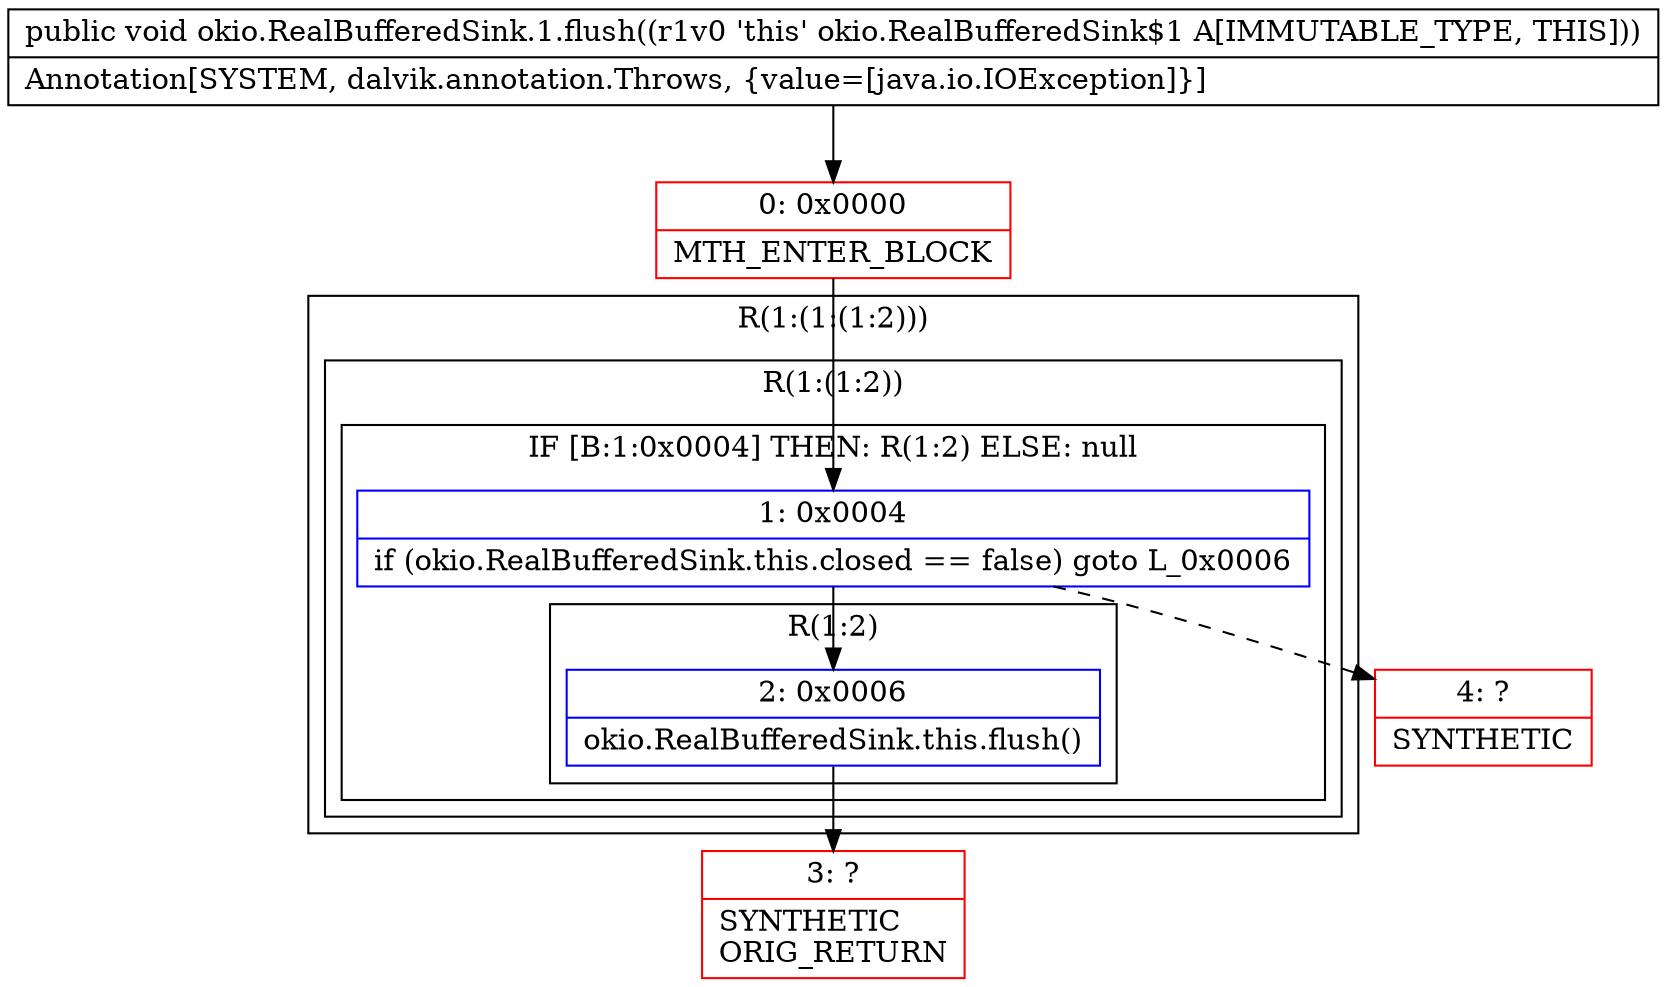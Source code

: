digraph "CFG forokio.RealBufferedSink.1.flush()V" {
subgraph cluster_Region_220793064 {
label = "R(1:(1:(1:2)))";
node [shape=record,color=blue];
subgraph cluster_Region_400512245 {
label = "R(1:(1:2))";
node [shape=record,color=blue];
subgraph cluster_IfRegion_1709233141 {
label = "IF [B:1:0x0004] THEN: R(1:2) ELSE: null";
node [shape=record,color=blue];
Node_1 [shape=record,label="{1\:\ 0x0004|if (okio.RealBufferedSink.this.closed == false) goto L_0x0006\l}"];
subgraph cluster_Region_2113706940 {
label = "R(1:2)";
node [shape=record,color=blue];
Node_2 [shape=record,label="{2\:\ 0x0006|okio.RealBufferedSink.this.flush()\l}"];
}
}
}
}
Node_0 [shape=record,color=red,label="{0\:\ 0x0000|MTH_ENTER_BLOCK\l}"];
Node_3 [shape=record,color=red,label="{3\:\ ?|SYNTHETIC\lORIG_RETURN\l}"];
Node_4 [shape=record,color=red,label="{4\:\ ?|SYNTHETIC\l}"];
MethodNode[shape=record,label="{public void okio.RealBufferedSink.1.flush((r1v0 'this' okio.RealBufferedSink$1 A[IMMUTABLE_TYPE, THIS]))  | Annotation[SYSTEM, dalvik.annotation.Throws, \{value=[java.io.IOException]\}]\l}"];
MethodNode -> Node_0;
Node_1 -> Node_2;
Node_1 -> Node_4[style=dashed];
Node_2 -> Node_3;
Node_0 -> Node_1;
}

